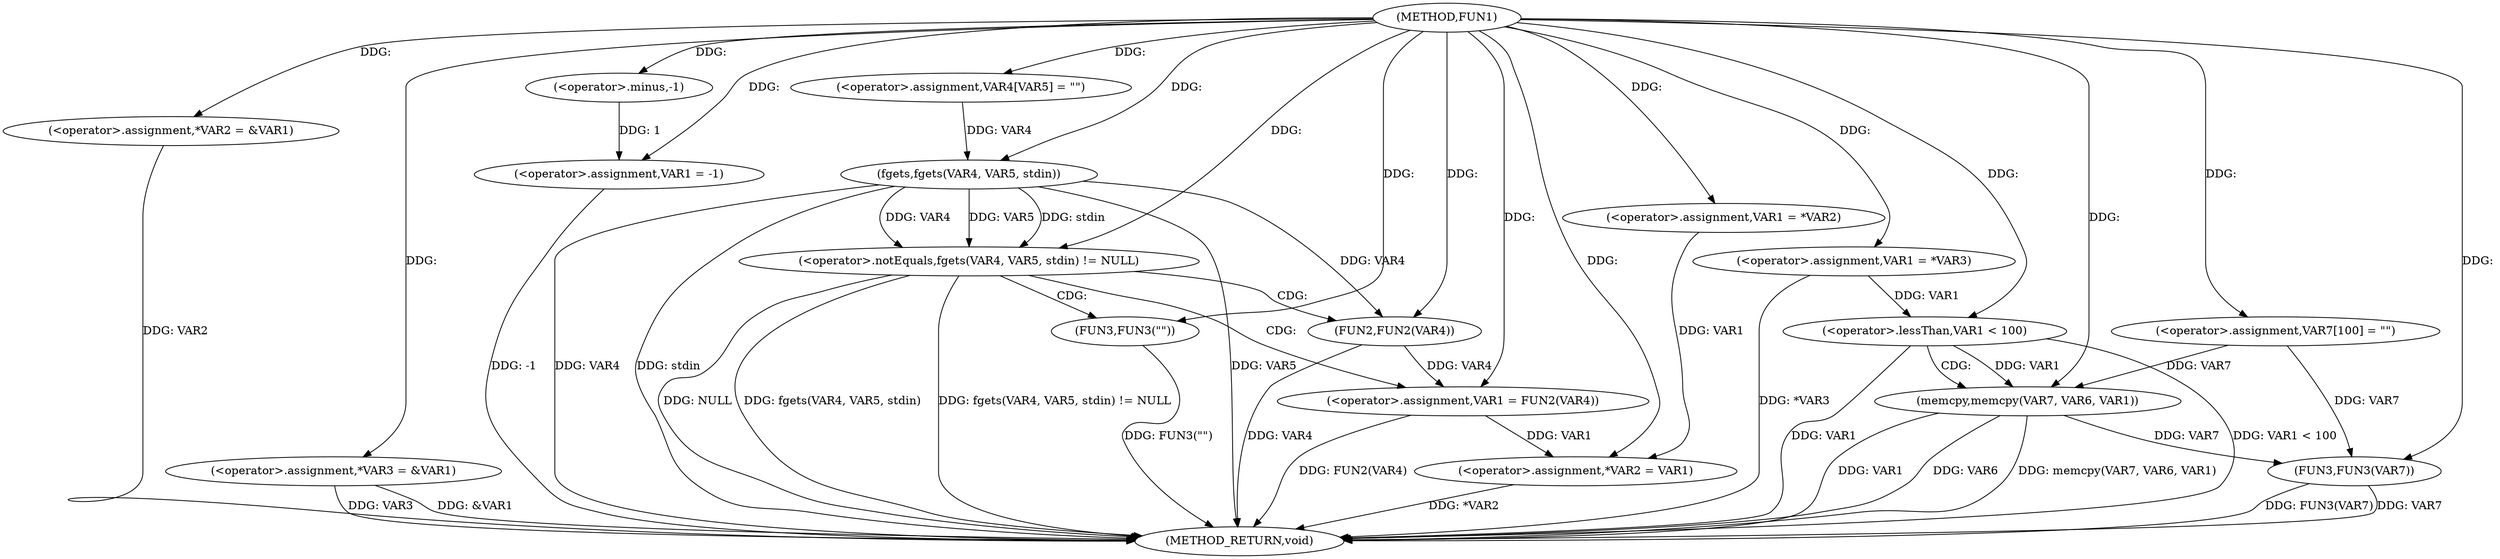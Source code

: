 digraph FUN1 {  
"1000100" [label = "(METHOD,FUN1)" ]
"1000171" [label = "(METHOD_RETURN,void)" ]
"1000104" [label = "(<operator>.assignment,*VAR2 = &VAR1)" ]
"1000109" [label = "(<operator>.assignment,*VAR3 = &VAR1)" ]
"1000113" [label = "(<operator>.assignment,VAR1 = -1)" ]
"1000115" [label = "(<operator>.minus,-1)" ]
"1000119" [label = "(<operator>.assignment,VAR1 = *VAR2)" ]
"1000125" [label = "(<operator>.assignment,VAR4[VAR5] = \"\")" ]
"1000129" [label = "(<operator>.notEquals,fgets(VAR4, VAR5, stdin) != NULL)" ]
"1000130" [label = "(fgets,fgets(VAR4, VAR5, stdin))" ]
"1000136" [label = "(<operator>.assignment,VAR1 = FUN2(VAR4))" ]
"1000138" [label = "(FUN2,FUN2(VAR4))" ]
"1000142" [label = "(FUN3,FUN3(\"\"))" ]
"1000144" [label = "(<operator>.assignment,*VAR2 = VAR1)" ]
"1000150" [label = "(<operator>.assignment,VAR1 = *VAR3)" ]
"1000157" [label = "(<operator>.assignment,VAR7[100] = \"\")" ]
"1000161" [label = "(<operator>.lessThan,VAR1 < 100)" ]
"1000165" [label = "(memcpy,memcpy(VAR7, VAR6, VAR1))" ]
"1000169" [label = "(FUN3,FUN3(VAR7))" ]
  "1000142" -> "1000171"  [ label = "DDG: FUN3(\"\")"] 
  "1000169" -> "1000171"  [ label = "DDG: FUN3(VAR7)"] 
  "1000104" -> "1000171"  [ label = "DDG: VAR2"] 
  "1000150" -> "1000171"  [ label = "DDG: *VAR3"] 
  "1000113" -> "1000171"  [ label = "DDG: -1"] 
  "1000130" -> "1000171"  [ label = "DDG: stdin"] 
  "1000136" -> "1000171"  [ label = "DDG: FUN2(VAR4)"] 
  "1000161" -> "1000171"  [ label = "DDG: VAR1"] 
  "1000165" -> "1000171"  [ label = "DDG: VAR1"] 
  "1000129" -> "1000171"  [ label = "DDG: fgets(VAR4, VAR5, stdin)"] 
  "1000130" -> "1000171"  [ label = "DDG: VAR5"] 
  "1000138" -> "1000171"  [ label = "DDG: VAR4"] 
  "1000129" -> "1000171"  [ label = "DDG: fgets(VAR4, VAR5, stdin) != NULL"] 
  "1000165" -> "1000171"  [ label = "DDG: VAR6"] 
  "1000129" -> "1000171"  [ label = "DDG: NULL"] 
  "1000109" -> "1000171"  [ label = "DDG: VAR3"] 
  "1000144" -> "1000171"  [ label = "DDG: *VAR2"] 
  "1000169" -> "1000171"  [ label = "DDG: VAR7"] 
  "1000109" -> "1000171"  [ label = "DDG: &VAR1"] 
  "1000161" -> "1000171"  [ label = "DDG: VAR1 < 100"] 
  "1000130" -> "1000171"  [ label = "DDG: VAR4"] 
  "1000165" -> "1000171"  [ label = "DDG: memcpy(VAR7, VAR6, VAR1)"] 
  "1000100" -> "1000104"  [ label = "DDG: "] 
  "1000100" -> "1000109"  [ label = "DDG: "] 
  "1000115" -> "1000113"  [ label = "DDG: 1"] 
  "1000100" -> "1000113"  [ label = "DDG: "] 
  "1000100" -> "1000115"  [ label = "DDG: "] 
  "1000100" -> "1000119"  [ label = "DDG: "] 
  "1000100" -> "1000125"  [ label = "DDG: "] 
  "1000130" -> "1000129"  [ label = "DDG: VAR4"] 
  "1000130" -> "1000129"  [ label = "DDG: VAR5"] 
  "1000130" -> "1000129"  [ label = "DDG: stdin"] 
  "1000125" -> "1000130"  [ label = "DDG: VAR4"] 
  "1000100" -> "1000130"  [ label = "DDG: "] 
  "1000100" -> "1000129"  [ label = "DDG: "] 
  "1000138" -> "1000136"  [ label = "DDG: VAR4"] 
  "1000100" -> "1000136"  [ label = "DDG: "] 
  "1000130" -> "1000138"  [ label = "DDG: VAR4"] 
  "1000100" -> "1000138"  [ label = "DDG: "] 
  "1000100" -> "1000142"  [ label = "DDG: "] 
  "1000119" -> "1000144"  [ label = "DDG: VAR1"] 
  "1000136" -> "1000144"  [ label = "DDG: VAR1"] 
  "1000100" -> "1000144"  [ label = "DDG: "] 
  "1000100" -> "1000150"  [ label = "DDG: "] 
  "1000100" -> "1000157"  [ label = "DDG: "] 
  "1000150" -> "1000161"  [ label = "DDG: VAR1"] 
  "1000100" -> "1000161"  [ label = "DDG: "] 
  "1000157" -> "1000165"  [ label = "DDG: VAR7"] 
  "1000100" -> "1000165"  [ label = "DDG: "] 
  "1000161" -> "1000165"  [ label = "DDG: VAR1"] 
  "1000165" -> "1000169"  [ label = "DDG: VAR7"] 
  "1000157" -> "1000169"  [ label = "DDG: VAR7"] 
  "1000100" -> "1000169"  [ label = "DDG: "] 
  "1000129" -> "1000142"  [ label = "CDG: "] 
  "1000129" -> "1000136"  [ label = "CDG: "] 
  "1000129" -> "1000138"  [ label = "CDG: "] 
  "1000161" -> "1000165"  [ label = "CDG: "] 
}
